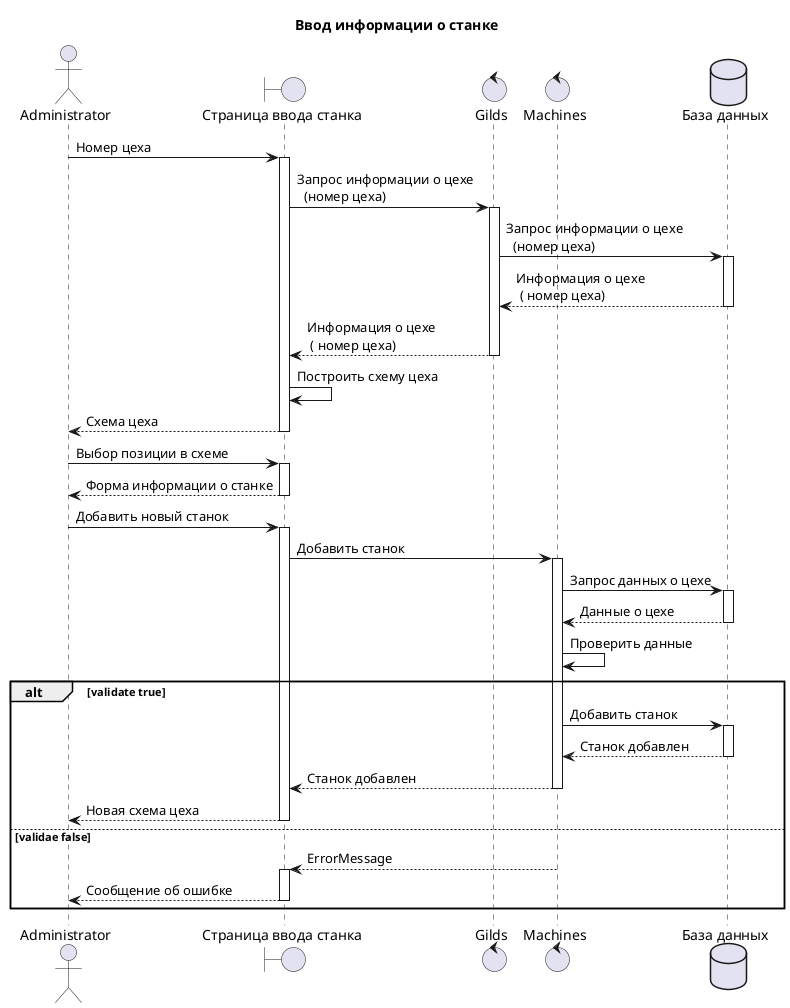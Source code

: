@startuml
title Ввод информации о станке
actor "Administrator" as User
boundary "Страница ввода станка" as Page
control "Gilds" as Gilds
control "Machines" as Machines
database "База данных" as DB

' Начало построения схемы цеха
User -> Page ++ : Номер цеха

Page -> Gilds ++: Запрос информации о цехе \n  (номер цеха)

Gilds -> DB ++: Запрос информации о цехе \n  (номер цеха)
Gilds <-- DB --: Информация о цехе  \n ( номер цеха)

Page <-- Gilds --: Информация о цехе  \n ( номер цеха)

Page -> Page : Построить схему цеха
User <-- Page -- : Схема цеха

' Конец построения схемы цеха


User -> Page ++ : Выбор позиции в схеме
User <-- Page -- : Форма информации о станке



User -> Page ++ : Добавить новый станок
Page -> Machines ++ : Добавить станок

Machines -> DB++ : Запрос данных о цехе
Machines <-- DB -- : Данные о цехе

Machines -> Machines : Проверить данные


alt validate true

    Machines -> DB ++ : Добавить станок
    Machines <-- DB -- : Станок добавлен

    Page <-- Machines -- : Станок добавлен
    User <-- Page --  : Новая схема цеха


else  validae false
    
    Page <-- Machines ++   : ErrorMessage
    User <-- Page  -- : Cообщение об ошибке

end







@enduml